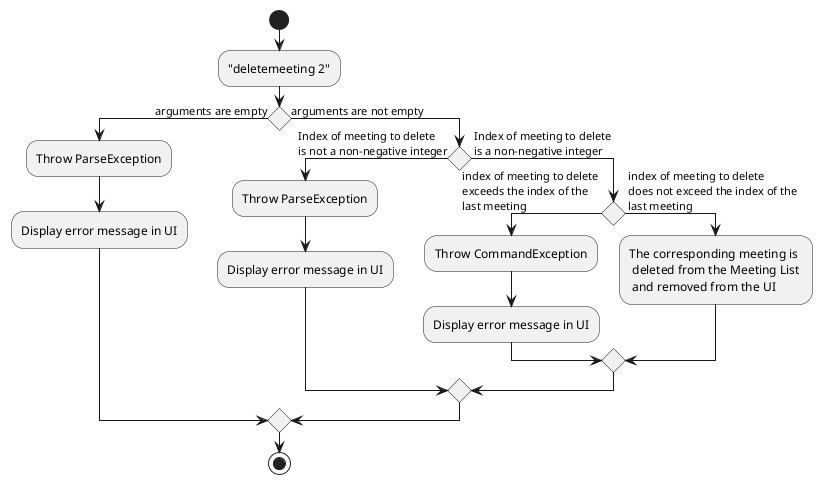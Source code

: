 @startuml
'https://plantuml.com/activity-diagram-beta

start
:"deletemeeting 2";

if () then (arguments are empty)
    :Throw ParseException;
    :Display error message in UI;
else (arguments are not empty)
    if () then ( Index of meeting to delete \n is not a non-negative integer)
        :Throw ParseException;
        :Display error message in UI;
    else ( Index of meeting to delete \n is a non-negative integer)
        if () then ( index of meeting to delete \n exceeds the index of the \n last meeting)
            :Throw CommandException;
            :Display error message in UI;
        else ( index of meeting to delete \n does not exceed the index of the \n last meeting)
            :The corresponding meeting is \n deleted from the Meeting List \n and removed from the UI;
        endif
    endif
endif

stop

@enduml
